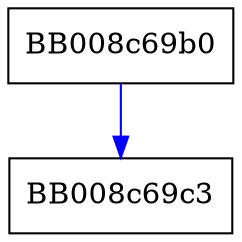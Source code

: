 digraph __mempcpy_avx_unaligned_rtm {
  node [shape="box"];
  graph [splines=ortho];
  BB008c69b0 -> BB008c69c3 [color="blue"];
}